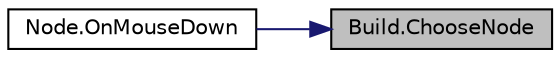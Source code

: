 digraph "Build.ChooseNode"
{
 // LATEX_PDF_SIZE
  edge [fontname="Helvetica",fontsize="10",labelfontname="Helvetica",labelfontsize="10"];
  node [fontname="Helvetica",fontsize="10",shape=record];
  rankdir="RL";
  Node1 [label="Build.ChooseNode",height=0.2,width=0.4,color="black", fillcolor="grey75", style="filled", fontcolor="black",tooltip="Функция выбора поля игры для постройки башни"];
  Node1 -> Node2 [dir="back",color="midnightblue",fontsize="10",style="solid"];
  Node2 [label="Node.OnMouseDown",height=0.2,width=0.4,color="black", fillcolor="white", style="filled",URL="$class_node.html#a19932b50442315b328e96987ea7cdbe1",tooltip=" "];
}
